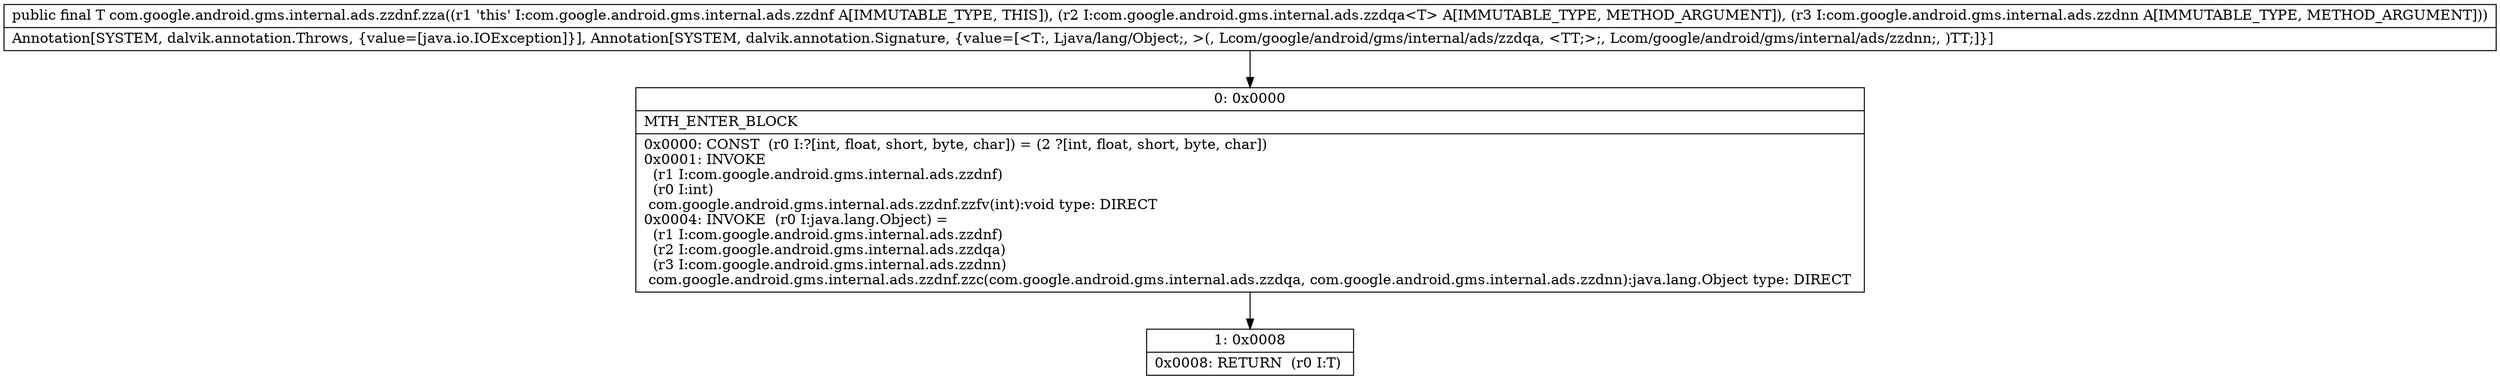digraph "CFG forcom.google.android.gms.internal.ads.zzdnf.zza(Lcom\/google\/android\/gms\/internal\/ads\/zzdqa;Lcom\/google\/android\/gms\/internal\/ads\/zzdnn;)Ljava\/lang\/Object;" {
Node_0 [shape=record,label="{0\:\ 0x0000|MTH_ENTER_BLOCK\l|0x0000: CONST  (r0 I:?[int, float, short, byte, char]) = (2 ?[int, float, short, byte, char]) \l0x0001: INVOKE  \l  (r1 I:com.google.android.gms.internal.ads.zzdnf)\l  (r0 I:int)\l com.google.android.gms.internal.ads.zzdnf.zzfv(int):void type: DIRECT \l0x0004: INVOKE  (r0 I:java.lang.Object) = \l  (r1 I:com.google.android.gms.internal.ads.zzdnf)\l  (r2 I:com.google.android.gms.internal.ads.zzdqa)\l  (r3 I:com.google.android.gms.internal.ads.zzdnn)\l com.google.android.gms.internal.ads.zzdnf.zzc(com.google.android.gms.internal.ads.zzdqa, com.google.android.gms.internal.ads.zzdnn):java.lang.Object type: DIRECT \l}"];
Node_1 [shape=record,label="{1\:\ 0x0008|0x0008: RETURN  (r0 I:T) \l}"];
MethodNode[shape=record,label="{public final T com.google.android.gms.internal.ads.zzdnf.zza((r1 'this' I:com.google.android.gms.internal.ads.zzdnf A[IMMUTABLE_TYPE, THIS]), (r2 I:com.google.android.gms.internal.ads.zzdqa\<T\> A[IMMUTABLE_TYPE, METHOD_ARGUMENT]), (r3 I:com.google.android.gms.internal.ads.zzdnn A[IMMUTABLE_TYPE, METHOD_ARGUMENT]))  | Annotation[SYSTEM, dalvik.annotation.Throws, \{value=[java.io.IOException]\}], Annotation[SYSTEM, dalvik.annotation.Signature, \{value=[\<T:, Ljava\/lang\/Object;, \>(, Lcom\/google\/android\/gms\/internal\/ads\/zzdqa, \<TT;\>;, Lcom\/google\/android\/gms\/internal\/ads\/zzdnn;, )TT;]\}]\l}"];
MethodNode -> Node_0;
Node_0 -> Node_1;
}

